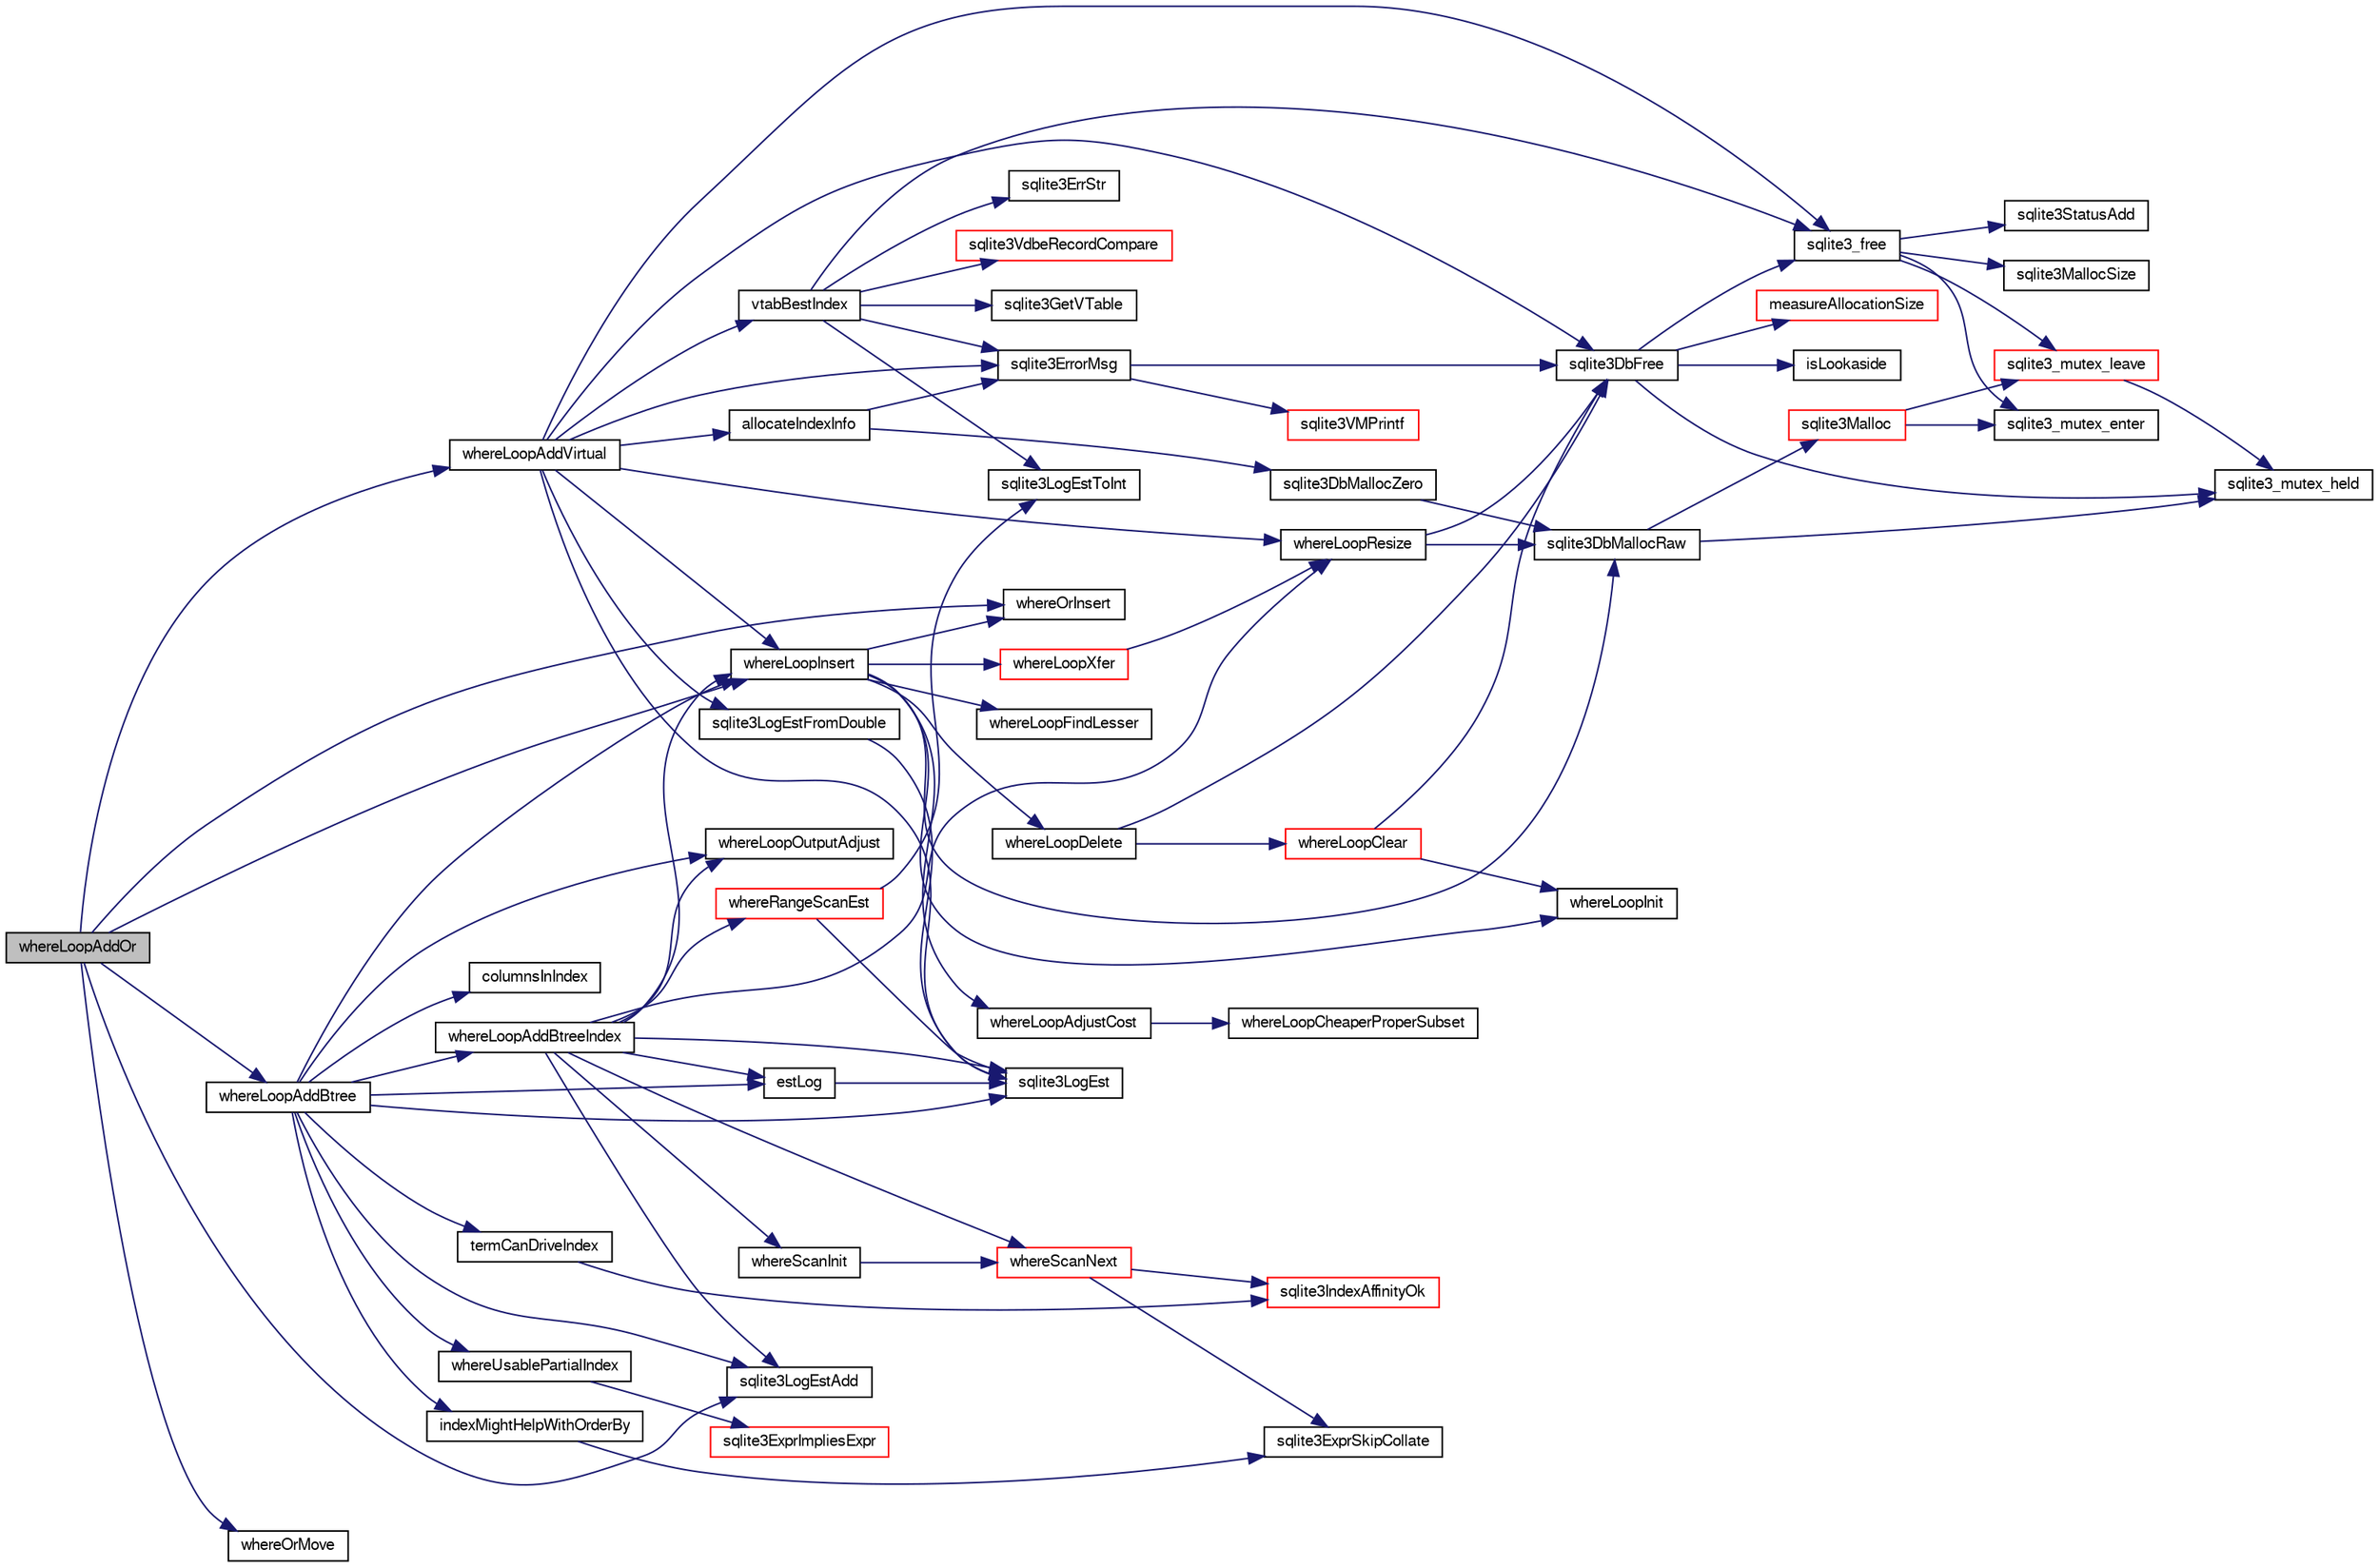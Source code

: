 digraph "whereLoopAddOr"
{
  edge [fontname="FreeSans",fontsize="10",labelfontname="FreeSans",labelfontsize="10"];
  node [fontname="FreeSans",fontsize="10",shape=record];
  rankdir="LR";
  Node913365 [label="whereLoopAddOr",height=0.2,width=0.4,color="black", fillcolor="grey75", style="filled", fontcolor="black"];
  Node913365 -> Node913366 [color="midnightblue",fontsize="10",style="solid",fontname="FreeSans"];
  Node913366 [label="whereLoopAddVirtual",height=0.2,width=0.4,color="black", fillcolor="white", style="filled",URL="$sqlite3_8c.html#a33925379c63da49cea2e66c7780a4873"];
  Node913366 -> Node913367 [color="midnightblue",fontsize="10",style="solid",fontname="FreeSans"];
  Node913367 [label="allocateIndexInfo",height=0.2,width=0.4,color="black", fillcolor="white", style="filled",URL="$sqlite3_8c.html#ab6dccf94b6f17ebf87e584dadffbcfb8"];
  Node913367 -> Node913368 [color="midnightblue",fontsize="10",style="solid",fontname="FreeSans"];
  Node913368 [label="sqlite3DbMallocZero",height=0.2,width=0.4,color="black", fillcolor="white", style="filled",URL="$sqlite3_8c.html#a49cfebac9d6067a03442c92af73f33e4"];
  Node913368 -> Node913369 [color="midnightblue",fontsize="10",style="solid",fontname="FreeSans"];
  Node913369 [label="sqlite3DbMallocRaw",height=0.2,width=0.4,color="black", fillcolor="white", style="filled",URL="$sqlite3_8c.html#abbe8be0cf7175e11ddc3e2218fad924e"];
  Node913369 -> Node913370 [color="midnightblue",fontsize="10",style="solid",fontname="FreeSans"];
  Node913370 [label="sqlite3_mutex_held",height=0.2,width=0.4,color="black", fillcolor="white", style="filled",URL="$sqlite3_8c.html#acf77da68932b6bc163c5e68547ecc3e7"];
  Node913369 -> Node913371 [color="midnightblue",fontsize="10",style="solid",fontname="FreeSans"];
  Node913371 [label="sqlite3Malloc",height=0.2,width=0.4,color="red", fillcolor="white", style="filled",URL="$sqlite3_8c.html#a361a2eaa846b1885f123abe46f5d8b2b"];
  Node913371 -> Node913372 [color="midnightblue",fontsize="10",style="solid",fontname="FreeSans"];
  Node913372 [label="sqlite3_mutex_enter",height=0.2,width=0.4,color="black", fillcolor="white", style="filled",URL="$sqlite3_8c.html#a1c12cde690bd89f104de5cbad12a6bf5"];
  Node913371 -> Node913377 [color="midnightblue",fontsize="10",style="solid",fontname="FreeSans"];
  Node913377 [label="sqlite3_mutex_leave",height=0.2,width=0.4,color="red", fillcolor="white", style="filled",URL="$sqlite3_8c.html#a5838d235601dbd3c1fa993555c6bcc93"];
  Node913377 -> Node913370 [color="midnightblue",fontsize="10",style="solid",fontname="FreeSans"];
  Node913367 -> Node913381 [color="midnightblue",fontsize="10",style="solid",fontname="FreeSans"];
  Node913381 [label="sqlite3ErrorMsg",height=0.2,width=0.4,color="black", fillcolor="white", style="filled",URL="$sqlite3_8c.html#aee2798e173651adae0f9c85469f3457d"];
  Node913381 -> Node913382 [color="midnightblue",fontsize="10",style="solid",fontname="FreeSans"];
  Node913382 [label="sqlite3VMPrintf",height=0.2,width=0.4,color="red", fillcolor="white", style="filled",URL="$sqlite3_8c.html#a05535d0982ef06fbc2ee8195ebbae689"];
  Node913381 -> Node913390 [color="midnightblue",fontsize="10",style="solid",fontname="FreeSans"];
  Node913390 [label="sqlite3DbFree",height=0.2,width=0.4,color="black", fillcolor="white", style="filled",URL="$sqlite3_8c.html#ac70ab821a6607b4a1b909582dc37a069"];
  Node913390 -> Node913370 [color="midnightblue",fontsize="10",style="solid",fontname="FreeSans"];
  Node913390 -> Node913391 [color="midnightblue",fontsize="10",style="solid",fontname="FreeSans"];
  Node913391 [label="measureAllocationSize",height=0.2,width=0.4,color="red", fillcolor="white", style="filled",URL="$sqlite3_8c.html#a45731e644a22fdb756e2b6337224217a"];
  Node913390 -> Node913393 [color="midnightblue",fontsize="10",style="solid",fontname="FreeSans"];
  Node913393 [label="isLookaside",height=0.2,width=0.4,color="black", fillcolor="white", style="filled",URL="$sqlite3_8c.html#a770fa05ff9717b75e16f4d968a77b897"];
  Node913390 -> Node913394 [color="midnightblue",fontsize="10",style="solid",fontname="FreeSans"];
  Node913394 [label="sqlite3_free",height=0.2,width=0.4,color="black", fillcolor="white", style="filled",URL="$sqlite3_8c.html#a6552349e36a8a691af5487999ab09519"];
  Node913394 -> Node913372 [color="midnightblue",fontsize="10",style="solid",fontname="FreeSans"];
  Node913394 -> Node913380 [color="midnightblue",fontsize="10",style="solid",fontname="FreeSans"];
  Node913380 [label="sqlite3StatusAdd",height=0.2,width=0.4,color="black", fillcolor="white", style="filled",URL="$sqlite3_8c.html#afa029f93586aeab4cc85360905dae9cd"];
  Node913394 -> Node913379 [color="midnightblue",fontsize="10",style="solid",fontname="FreeSans"];
  Node913379 [label="sqlite3MallocSize",height=0.2,width=0.4,color="black", fillcolor="white", style="filled",URL="$sqlite3_8c.html#acf5d2a5f35270bafb050bd2def576955"];
  Node913394 -> Node913377 [color="midnightblue",fontsize="10",style="solid",fontname="FreeSans"];
  Node913366 -> Node913651 [color="midnightblue",fontsize="10",style="solid",fontname="FreeSans"];
  Node913651 [label="whereLoopResize",height=0.2,width=0.4,color="black", fillcolor="white", style="filled",URL="$sqlite3_8c.html#af05a1b474b9e7e6bfd0f6f486956b0cd"];
  Node913651 -> Node913369 [color="midnightblue",fontsize="10",style="solid",fontname="FreeSans"];
  Node913651 -> Node913390 [color="midnightblue",fontsize="10",style="solid",fontname="FreeSans"];
  Node913366 -> Node913390 [color="midnightblue",fontsize="10",style="solid",fontname="FreeSans"];
  Node913366 -> Node913394 [color="midnightblue",fontsize="10",style="solid",fontname="FreeSans"];
  Node913366 -> Node913652 [color="midnightblue",fontsize="10",style="solid",fontname="FreeSans"];
  Node913652 [label="vtabBestIndex",height=0.2,width=0.4,color="black", fillcolor="white", style="filled",URL="$sqlite3_8c.html#a7c9e7ebb514ed9b71c217bf567decf82"];
  Node913652 -> Node913653 [color="midnightblue",fontsize="10",style="solid",fontname="FreeSans"];
  Node913653 [label="sqlite3GetVTable",height=0.2,width=0.4,color="black", fillcolor="white", style="filled",URL="$sqlite3_8c.html#a85465ef27057193295e321f0caf488ed"];
  Node913652 -> Node913381 [color="midnightblue",fontsize="10",style="solid",fontname="FreeSans"];
  Node913652 -> Node913654 [color="midnightblue",fontsize="10",style="solid",fontname="FreeSans"];
  Node913654 [label="sqlite3ErrStr",height=0.2,width=0.4,color="black", fillcolor="white", style="filled",URL="$sqlite3_8c.html#ab289afae24fa83e42f3d78b3b7e91793"];
  Node913652 -> Node913394 [color="midnightblue",fontsize="10",style="solid",fontname="FreeSans"];
  Node913652 -> Node913655 [color="midnightblue",fontsize="10",style="solid",fontname="FreeSans"];
  Node913655 [label="sqlite3VdbeRecordCompare",height=0.2,width=0.4,color="red", fillcolor="white", style="filled",URL="$sqlite3_8c.html#a58c98706c7f8dd49c401c05bfe4932da"];
  Node913652 -> Node913662 [color="midnightblue",fontsize="10",style="solid",fontname="FreeSans"];
  Node913662 [label="sqlite3LogEstToInt",height=0.2,width=0.4,color="black", fillcolor="white", style="filled",URL="$sqlite3_8c.html#ab051bdd362eec97ae96904bc81ab439e"];
  Node913366 -> Node913381 [color="midnightblue",fontsize="10",style="solid",fontname="FreeSans"];
  Node913366 -> Node913663 [color="midnightblue",fontsize="10",style="solid",fontname="FreeSans"];
  Node913663 [label="sqlite3LogEstFromDouble",height=0.2,width=0.4,color="black", fillcolor="white", style="filled",URL="$sqlite3_8c.html#a70eef2678703f3afb27dfe4c8e803466"];
  Node913663 -> Node913664 [color="midnightblue",fontsize="10",style="solid",fontname="FreeSans"];
  Node913664 [label="sqlite3LogEst",height=0.2,width=0.4,color="black", fillcolor="white", style="filled",URL="$sqlite3_8c.html#a14c7d015bfd3d4a869739b9e6139c84f"];
  Node913366 -> Node913664 [color="midnightblue",fontsize="10",style="solid",fontname="FreeSans"];
  Node913366 -> Node913665 [color="midnightblue",fontsize="10",style="solid",fontname="FreeSans"];
  Node913665 [label="whereLoopInsert",height=0.2,width=0.4,color="black", fillcolor="white", style="filled",URL="$sqlite3_8c.html#ada13bf44312e72e96852fb296905cd51"];
  Node913665 -> Node913666 [color="midnightblue",fontsize="10",style="solid",fontname="FreeSans"];
  Node913666 [label="whereOrInsert",height=0.2,width=0.4,color="black", fillcolor="white", style="filled",URL="$sqlite3_8c.html#a398e7b66fb9431c794f232d35bcba68e"];
  Node913665 -> Node913667 [color="midnightblue",fontsize="10",style="solid",fontname="FreeSans"];
  Node913667 [label="whereLoopAdjustCost",height=0.2,width=0.4,color="black", fillcolor="white", style="filled",URL="$sqlite3_8c.html#ae68abe85019c26b4953cf350270266be"];
  Node913667 -> Node913668 [color="midnightblue",fontsize="10",style="solid",fontname="FreeSans"];
  Node913668 [label="whereLoopCheaperProperSubset",height=0.2,width=0.4,color="black", fillcolor="white", style="filled",URL="$sqlite3_8c.html#a3d9d20fb47a95d59a26c9d1be759b1bc"];
  Node913665 -> Node913669 [color="midnightblue",fontsize="10",style="solid",fontname="FreeSans"];
  Node913669 [label="whereLoopFindLesser",height=0.2,width=0.4,color="black", fillcolor="white", style="filled",URL="$sqlite3_8c.html#af225dc9acefb5a4a7fc8bce315183976"];
  Node913665 -> Node913369 [color="midnightblue",fontsize="10",style="solid",fontname="FreeSans"];
  Node913665 -> Node913670 [color="midnightblue",fontsize="10",style="solid",fontname="FreeSans"];
  Node913670 [label="whereLoopInit",height=0.2,width=0.4,color="black", fillcolor="white", style="filled",URL="$sqlite3_8c.html#acd7c83686cce72c994a75ee47502eb93"];
  Node913665 -> Node913671 [color="midnightblue",fontsize="10",style="solid",fontname="FreeSans"];
  Node913671 [label="whereLoopDelete",height=0.2,width=0.4,color="black", fillcolor="white", style="filled",URL="$sqlite3_8c.html#a2098de3b5449a8465f65a0943c05b7bc"];
  Node913671 -> Node913672 [color="midnightblue",fontsize="10",style="solid",fontname="FreeSans"];
  Node913672 [label="whereLoopClear",height=0.2,width=0.4,color="red", fillcolor="white", style="filled",URL="$sqlite3_8c.html#ae12a592b0cf0b127cca2ead1746eb816"];
  Node913672 -> Node913390 [color="midnightblue",fontsize="10",style="solid",fontname="FreeSans"];
  Node913672 -> Node913670 [color="midnightblue",fontsize="10",style="solid",fontname="FreeSans"];
  Node913671 -> Node913390 [color="midnightblue",fontsize="10",style="solid",fontname="FreeSans"];
  Node913665 -> Node913675 [color="midnightblue",fontsize="10",style="solid",fontname="FreeSans"];
  Node913675 [label="whereLoopXfer",height=0.2,width=0.4,color="red", fillcolor="white", style="filled",URL="$sqlite3_8c.html#af37655e2277d89a38c9abde52557279c"];
  Node913675 -> Node913651 [color="midnightblue",fontsize="10",style="solid",fontname="FreeSans"];
  Node913365 -> Node913676 [color="midnightblue",fontsize="10",style="solid",fontname="FreeSans"];
  Node913676 [label="whereLoopAddBtree",height=0.2,width=0.4,color="black", fillcolor="white", style="filled",URL="$sqlite3_8c.html#aefe415538d2f9e200227977d2edaab3b"];
  Node913676 -> Node913677 [color="midnightblue",fontsize="10",style="solid",fontname="FreeSans"];
  Node913677 [label="estLog",height=0.2,width=0.4,color="black", fillcolor="white", style="filled",URL="$sqlite3_8c.html#ac4420ab2b01a2e2efe5d4ac054868246"];
  Node913677 -> Node913664 [color="midnightblue",fontsize="10",style="solid",fontname="FreeSans"];
  Node913676 -> Node913678 [color="midnightblue",fontsize="10",style="solid",fontname="FreeSans"];
  Node913678 [label="termCanDriveIndex",height=0.2,width=0.4,color="black", fillcolor="white", style="filled",URL="$sqlite3_8c.html#a79946a4dbe21d8d71465f16e89d7dd1c"];
  Node913678 -> Node913679 [color="midnightblue",fontsize="10",style="solid",fontname="FreeSans"];
  Node913679 [label="sqlite3IndexAffinityOk",height=0.2,width=0.4,color="red", fillcolor="white", style="filled",URL="$sqlite3_8c.html#a9d43a9db81f31f7473f7ca11fd823900"];
  Node913676 -> Node913664 [color="midnightblue",fontsize="10",style="solid",fontname="FreeSans"];
  Node913676 -> Node913687 [color="midnightblue",fontsize="10",style="solid",fontname="FreeSans"];
  Node913687 [label="sqlite3LogEstAdd",height=0.2,width=0.4,color="black", fillcolor="white", style="filled",URL="$sqlite3_8c.html#a8806f75e39b604ff8b356eb37c3bc59a"];
  Node913676 -> Node913665 [color="midnightblue",fontsize="10",style="solid",fontname="FreeSans"];
  Node913676 -> Node913688 [color="midnightblue",fontsize="10",style="solid",fontname="FreeSans"];
  Node913688 [label="whereUsablePartialIndex",height=0.2,width=0.4,color="black", fillcolor="white", style="filled",URL="$sqlite3_8c.html#a7358f169d84f50fe6c1e900fccd26233"];
  Node913688 -> Node913689 [color="midnightblue",fontsize="10",style="solid",fontname="FreeSans"];
  Node913689 [label="sqlite3ExprImpliesExpr",height=0.2,width=0.4,color="red", fillcolor="white", style="filled",URL="$sqlite3_8c.html#a9b79d679ebefcf1e7c638c0ccdae84bb"];
  Node913676 -> Node913692 [color="midnightblue",fontsize="10",style="solid",fontname="FreeSans"];
  Node913692 [label="indexMightHelpWithOrderBy",height=0.2,width=0.4,color="black", fillcolor="white", style="filled",URL="$sqlite3_8c.html#a6a1a24ec73c0aa4512dca45b4b2464ed"];
  Node913692 -> Node913682 [color="midnightblue",fontsize="10",style="solid",fontname="FreeSans"];
  Node913682 [label="sqlite3ExprSkipCollate",height=0.2,width=0.4,color="black", fillcolor="white", style="filled",URL="$sqlite3_8c.html#a91b59896d4e3534de7c33940dca8537c"];
  Node913676 -> Node913693 [color="midnightblue",fontsize="10",style="solid",fontname="FreeSans"];
  Node913693 [label="whereLoopOutputAdjust",height=0.2,width=0.4,color="black", fillcolor="white", style="filled",URL="$sqlite3_8c.html#aec29cf789cf4e316095ac26c9d4b98a7"];
  Node913676 -> Node913694 [color="midnightblue",fontsize="10",style="solid",fontname="FreeSans"];
  Node913694 [label="columnsInIndex",height=0.2,width=0.4,color="black", fillcolor="white", style="filled",URL="$sqlite3_8c.html#a4bf95961e7be0c2d033dbdbb170546a1"];
  Node913676 -> Node913695 [color="midnightblue",fontsize="10",style="solid",fontname="FreeSans"];
  Node913695 [label="whereLoopAddBtreeIndex",height=0.2,width=0.4,color="black", fillcolor="white", style="filled",URL="$sqlite3_8c.html#abde05643b060182010b7eb8098125a05"];
  Node913695 -> Node913696 [color="midnightblue",fontsize="10",style="solid",fontname="FreeSans"];
  Node913696 [label="whereScanInit",height=0.2,width=0.4,color="black", fillcolor="white", style="filled",URL="$sqlite3_8c.html#ab7a6bce9b1760a3db93cca329216e5c9"];
  Node913696 -> Node913697 [color="midnightblue",fontsize="10",style="solid",fontname="FreeSans"];
  Node913697 [label="whereScanNext",height=0.2,width=0.4,color="red", fillcolor="white", style="filled",URL="$sqlite3_8c.html#a9e9c2943f8e78b0d225912d165bdaee2"];
  Node913697 -> Node913682 [color="midnightblue",fontsize="10",style="solid",fontname="FreeSans"];
  Node913697 -> Node913679 [color="midnightblue",fontsize="10",style="solid",fontname="FreeSans"];
  Node913695 -> Node913677 [color="midnightblue",fontsize="10",style="solid",fontname="FreeSans"];
  Node913695 -> Node913664 [color="midnightblue",fontsize="10",style="solid",fontname="FreeSans"];
  Node913695 -> Node913651 [color="midnightblue",fontsize="10",style="solid",fontname="FreeSans"];
  Node913695 -> Node913697 [color="midnightblue",fontsize="10",style="solid",fontname="FreeSans"];
  Node913695 -> Node913718 [color="midnightblue",fontsize="10",style="solid",fontname="FreeSans"];
  Node913718 [label="whereRangeScanEst",height=0.2,width=0.4,color="red", fillcolor="white", style="filled",URL="$sqlite3_8c.html#a8815a2e7d35f2f543cfc93ff09af2315"];
  Node913718 -> Node913662 [color="midnightblue",fontsize="10",style="solid",fontname="FreeSans"];
  Node913718 -> Node913664 [color="midnightblue",fontsize="10",style="solid",fontname="FreeSans"];
  Node913695 -> Node913687 [color="midnightblue",fontsize="10",style="solid",fontname="FreeSans"];
  Node913695 -> Node913693 [color="midnightblue",fontsize="10",style="solid",fontname="FreeSans"];
  Node913695 -> Node913665 [color="midnightblue",fontsize="10",style="solid",fontname="FreeSans"];
  Node913365 -> Node913721 [color="midnightblue",fontsize="10",style="solid",fontname="FreeSans"];
  Node913721 [label="whereOrMove",height=0.2,width=0.4,color="black", fillcolor="white", style="filled",URL="$sqlite3_8c.html#a1d1d1fe9c117f565571444f421f58e34"];
  Node913365 -> Node913666 [color="midnightblue",fontsize="10",style="solid",fontname="FreeSans"];
  Node913365 -> Node913687 [color="midnightblue",fontsize="10",style="solid",fontname="FreeSans"];
  Node913365 -> Node913665 [color="midnightblue",fontsize="10",style="solid",fontname="FreeSans"];
}
